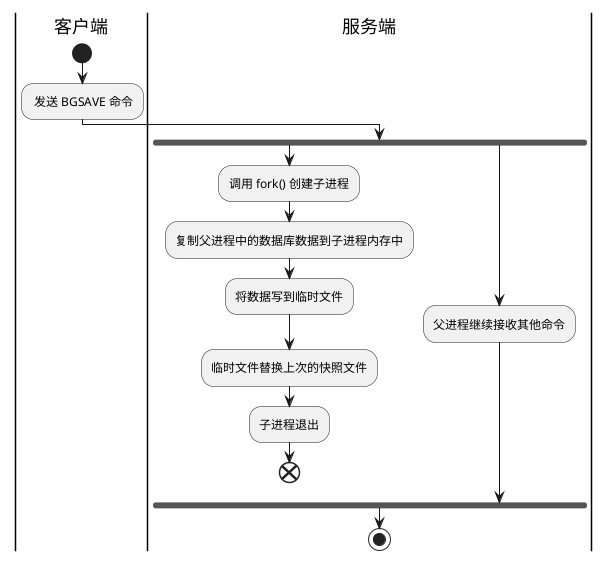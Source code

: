 @startuml
'https://plantuml.com/activity-diagram-beta
|客户端|
start
: 发送 BGSAVE 命令;
|服务端|
fork
    :调用 fork() 创建子进程;
    :复制父进程中的数据库数据到子进程内存中;
    :将数据写到临时文件;
    :临时文件替换上次的快照文件;
    :子进程退出;
    end
fork again
    :父进程继续接收其他命令;
end fork
stop
@enduml
